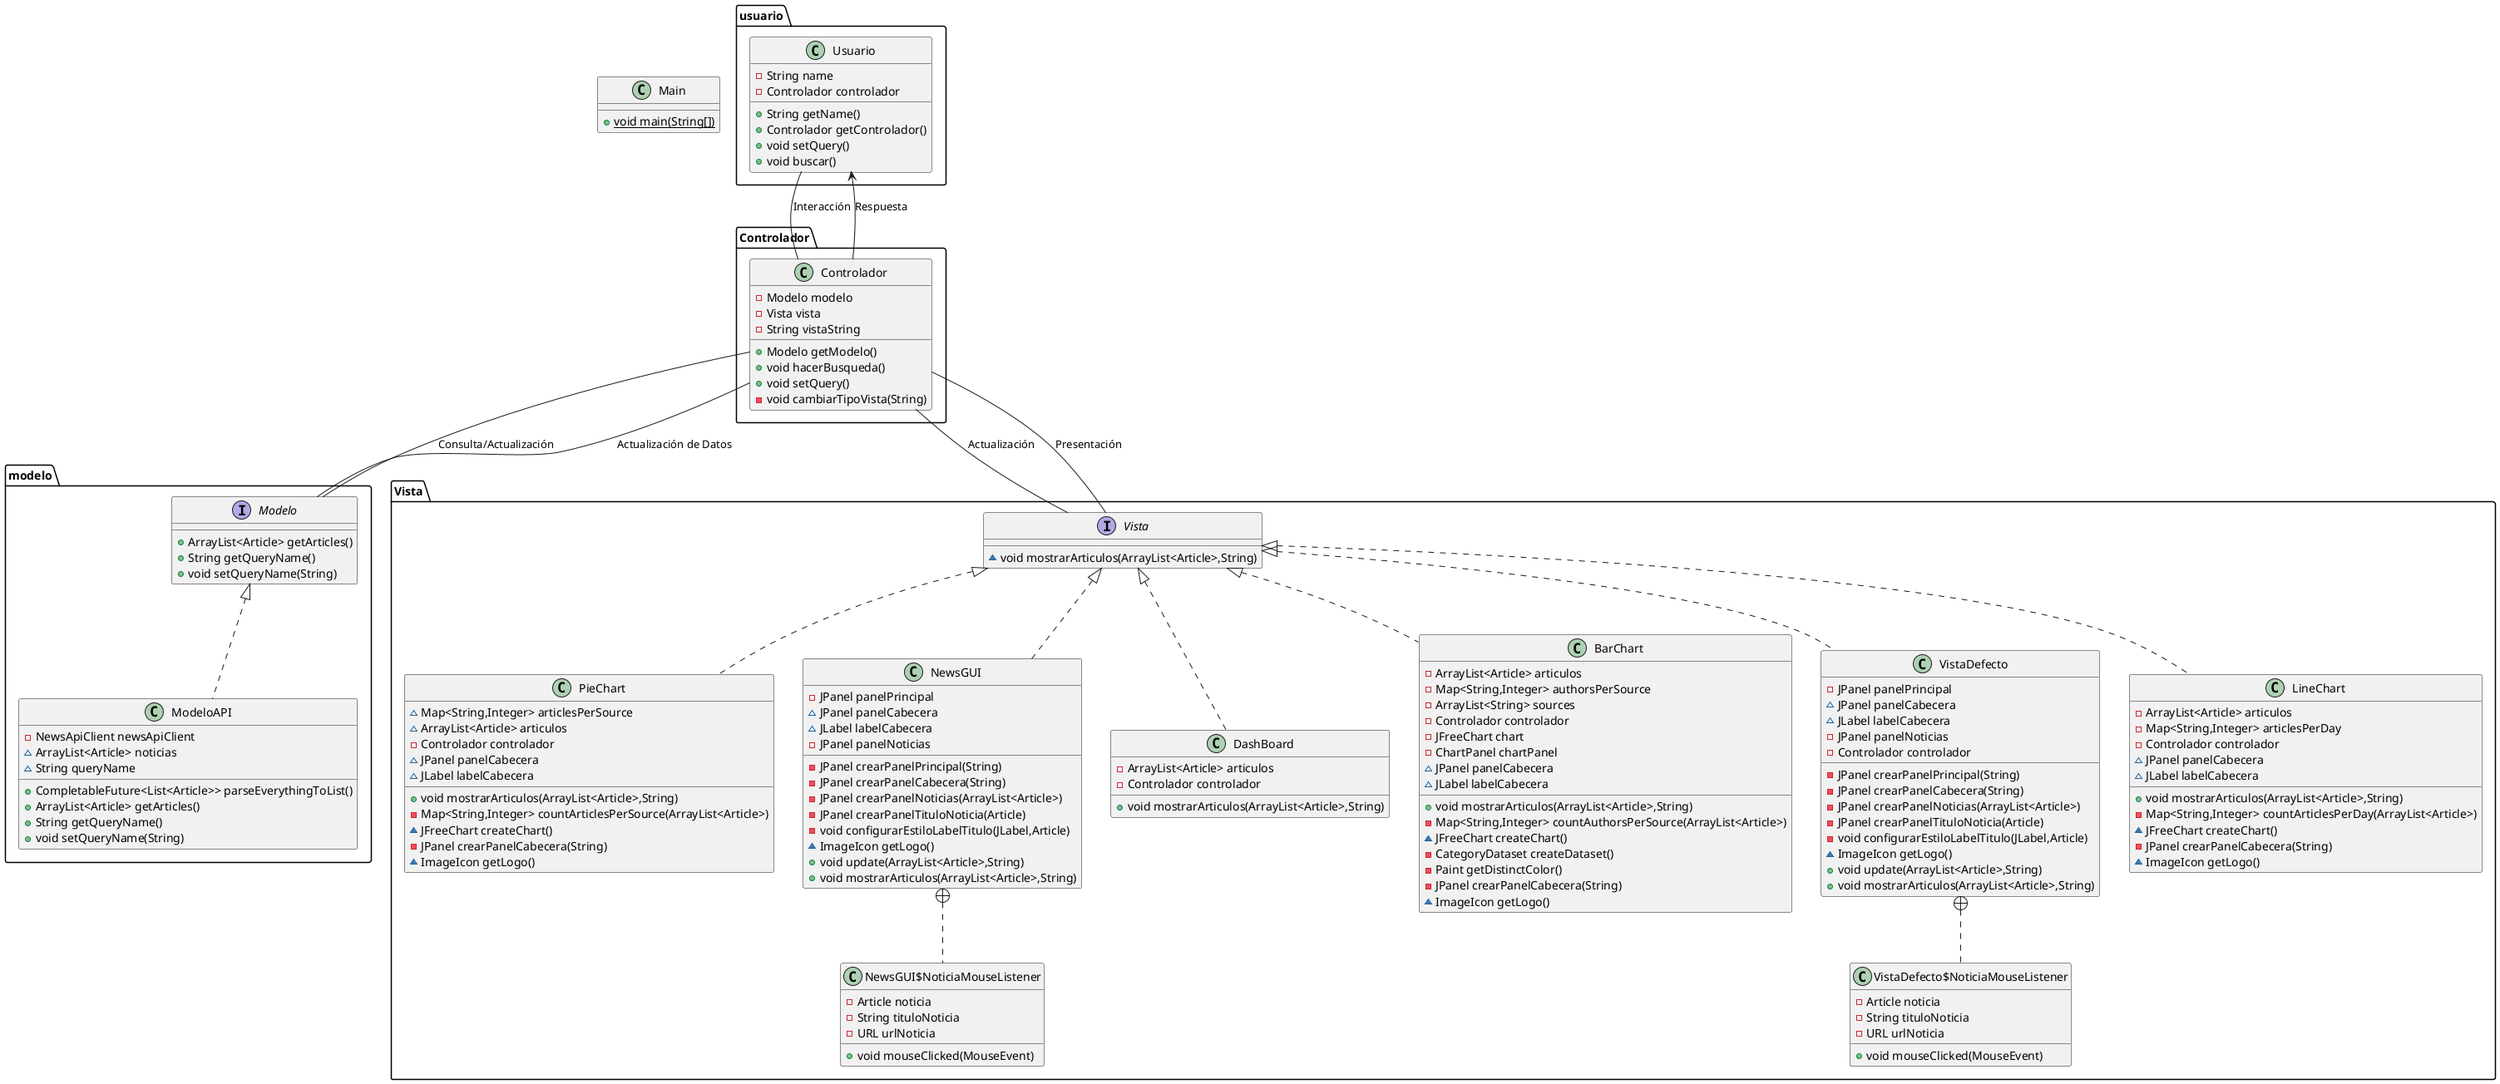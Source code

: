@startuml
class Main {
+ {static} void main(String[])
}
interface modelo.Modelo{
+ ArrayList<Article> getArticles()
+ String getQueryName()
+ void setQueryName(String)
}

class modelo.ModeloAPI implements modelo.Modelo{
- NewsApiClient newsApiClient
~ ArrayList<Article> noticias
~ String queryName
+ CompletableFuture<List<Article>> parseEverythingToList()
+ ArrayList<Article> getArticles()
+ String getQueryName()
+ void setQueryName(String)
}
class Vista.PieChart implements Vista.Vista {
~ Map<String,Integer> articlesPerSource
~ ArrayList<Article> articulos
- Controlador controlador
~ JPanel panelCabecera
~ JLabel labelCabecera
+ void mostrarArticulos(ArrayList<Article>,String)
- Map<String,Integer> countArticlesPerSource(ArrayList<Article>)
~ JFreeChart createChart()
- JPanel crearPanelCabecera(String)
~ ImageIcon getLogo()
}
class Vista.NewsGUI implements Vista.Vista {
- JPanel panelPrincipal
~ JPanel panelCabecera
~ JLabel labelCabecera
- JPanel panelNoticias
- JPanel crearPanelPrincipal(String)
- JPanel crearPanelCabecera(String)
- JPanel crearPanelNoticias(ArrayList<Article>)
- JPanel crearPanelTituloNoticia(Article)
- void configurarEstiloLabelTitulo(JLabel,Article)
~ ImageIcon getLogo()
+ void update(ArrayList<Article>,String)
+ void mostrarArticulos(ArrayList<Article>,String)
}
class Vista.NewsGUI$NoticiaMouseListener {
- Article noticia
- String tituloNoticia
- URL urlNoticia
+ void mouseClicked(MouseEvent)
}
class usuario.Usuario {
- String name
- Controlador controlador
+ String getName()
+ Controlador getControlador()
+ void setQuery()
+ void buscar()
}
class Vista.DashBoard implements Vista.Vista {
- ArrayList<Article> articulos
- Controlador controlador
+ void mostrarArticulos(ArrayList<Article>,String)
}
class Vista.BarChart implements Vista.Vista {
- ArrayList<Article> articulos
- Map<String,Integer> authorsPerSource
- ArrayList<String> sources
- Controlador controlador
- JFreeChart chart
- ChartPanel chartPanel
~ JPanel panelCabecera
~ JLabel labelCabecera
+ void mostrarArticulos(ArrayList<Article>,String)
- Map<String,Integer> countAuthorsPerSource(ArrayList<Article>)
~ JFreeChart createChart()
- CategoryDataset createDataset()
- Paint getDistinctColor()
- JPanel crearPanelCabecera(String)
~ ImageIcon getLogo()
}
class Vista.VistaDefecto implements Vista.Vista {
- JPanel panelPrincipal
~ JPanel panelCabecera
~ JLabel labelCabecera
- JPanel panelNoticias
- Controlador controlador
- JPanel crearPanelPrincipal(String)
- JPanel crearPanelCabecera(String)
- JPanel crearPanelNoticias(ArrayList<Article>)
- JPanel crearPanelTituloNoticia(Article)
- void configurarEstiloLabelTitulo(JLabel,Article)
~ ImageIcon getLogo()
+ void update(ArrayList<Article>,String)
+ void mostrarArticulos(ArrayList<Article>,String)
}
class Vista.VistaDefecto$NoticiaMouseListener {
- Article noticia
- String tituloNoticia
- URL urlNoticia
+ void mouseClicked(MouseEvent)
}
class Controlador.Controlador{
- Modelo modelo
- Vista vista
- String vistaString
+ Modelo getModelo()
+ void hacerBusqueda()
+ void setQuery()
- void cambiarTipoVista(String)
}
interface Vista.Vista {
~ void mostrarArticulos(ArrayList<Article>,String)
}
class Vista.LineChart implements Vista.Vista{
- ArrayList<Article> articulos
- Map<String,Integer> articlesPerDay
- Controlador controlador
~ JPanel panelCabecera
~ JLabel labelCabecera
+ void mostrarArticulos(ArrayList<Article>,String)
- Map<String,Integer> countArticlesPerDay(ArrayList<Article>)
~ JFreeChart createChart()
- JPanel crearPanelCabecera(String)
~ ImageIcon getLogo()
}


Vista.NewsGUI +.. Vista.NewsGUI$NoticiaMouseListener
Vista.VistaDefecto +.. Vista.VistaDefecto$NoticiaMouseListener
usuario.Usuario -- Controlador.Controlador: Interacción
Controlador.Controlador -- Vista.Vista: Actualización
Controlador.Controlador -- modelo.Modelo: Consulta/Actualización
Controlador.Controlador --> usuario.Usuario: Respuesta
Controlador.Controlador -- Vista.Vista: Presentación
Controlador.Controlador -- modelo.Modelo: Actualización de Datos



@enduml